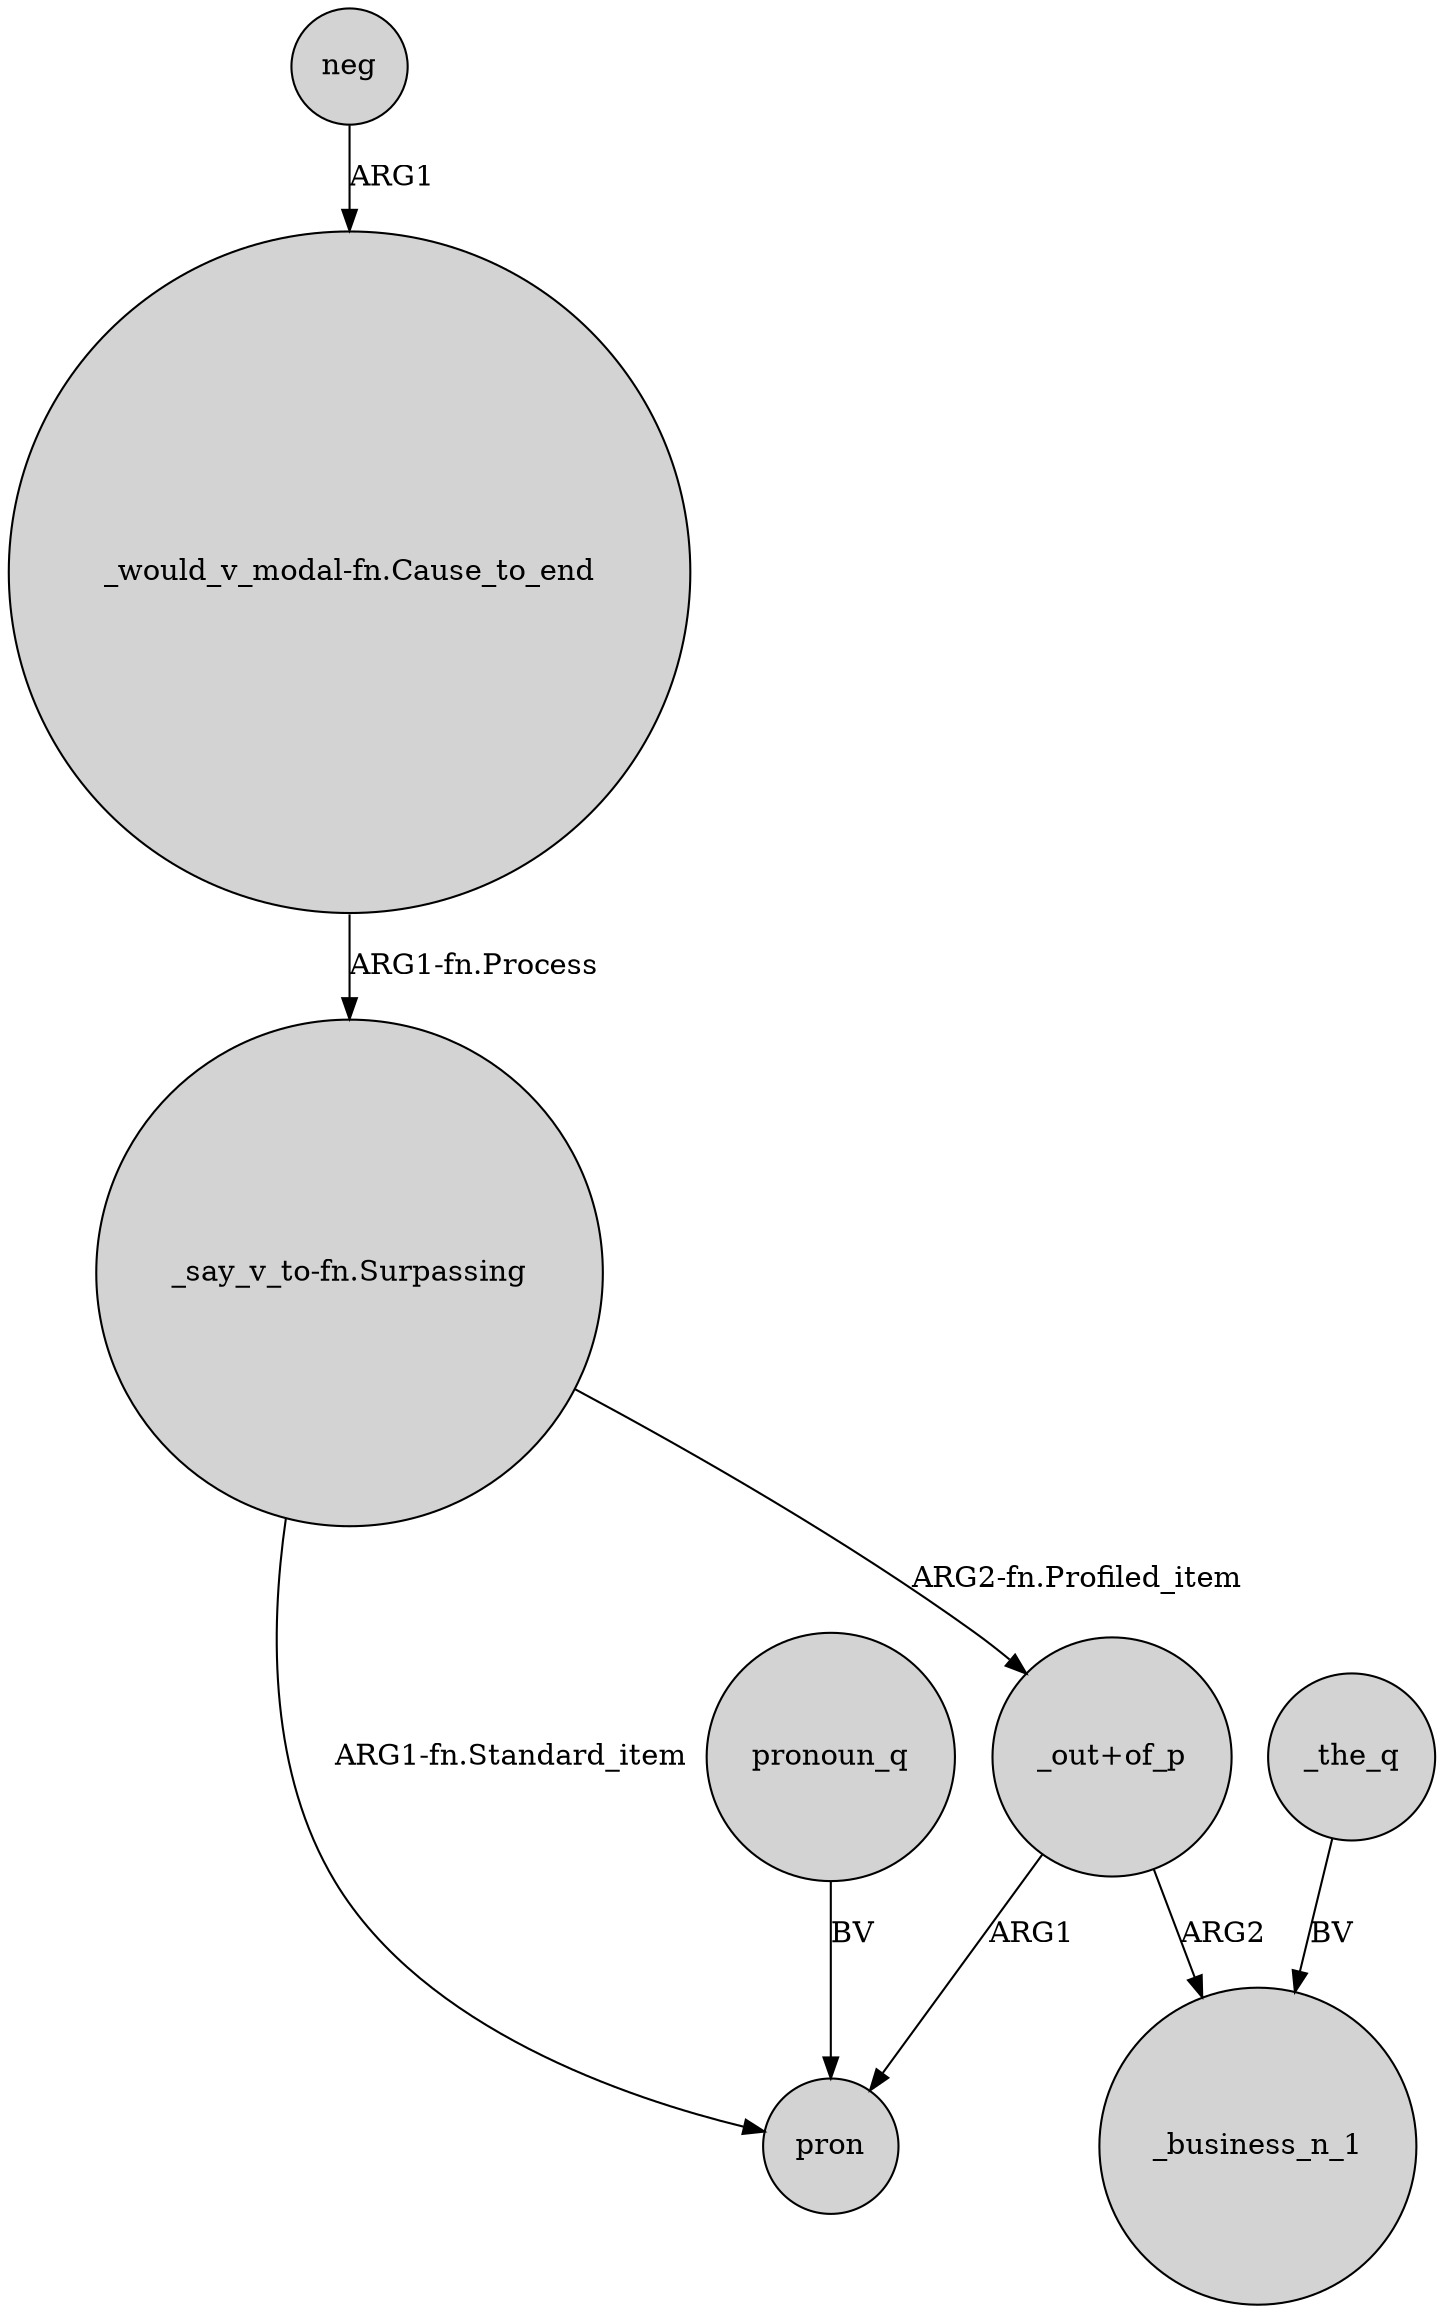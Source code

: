 digraph {
	node [shape=circle style=filled]
	neg -> "_would_v_modal-fn.Cause_to_end" [label=ARG1]
	"_out+of_p" -> pron [label=ARG1]
	"_say_v_to-fn.Surpassing" -> "_out+of_p" [label="ARG2-fn.Profiled_item"]
	"_would_v_modal-fn.Cause_to_end" -> "_say_v_to-fn.Surpassing" [label="ARG1-fn.Process"]
	"_out+of_p" -> _business_n_1 [label=ARG2]
	pronoun_q -> pron [label=BV]
	"_say_v_to-fn.Surpassing" -> pron [label="ARG1-fn.Standard_item"]
	_the_q -> _business_n_1 [label=BV]
}
